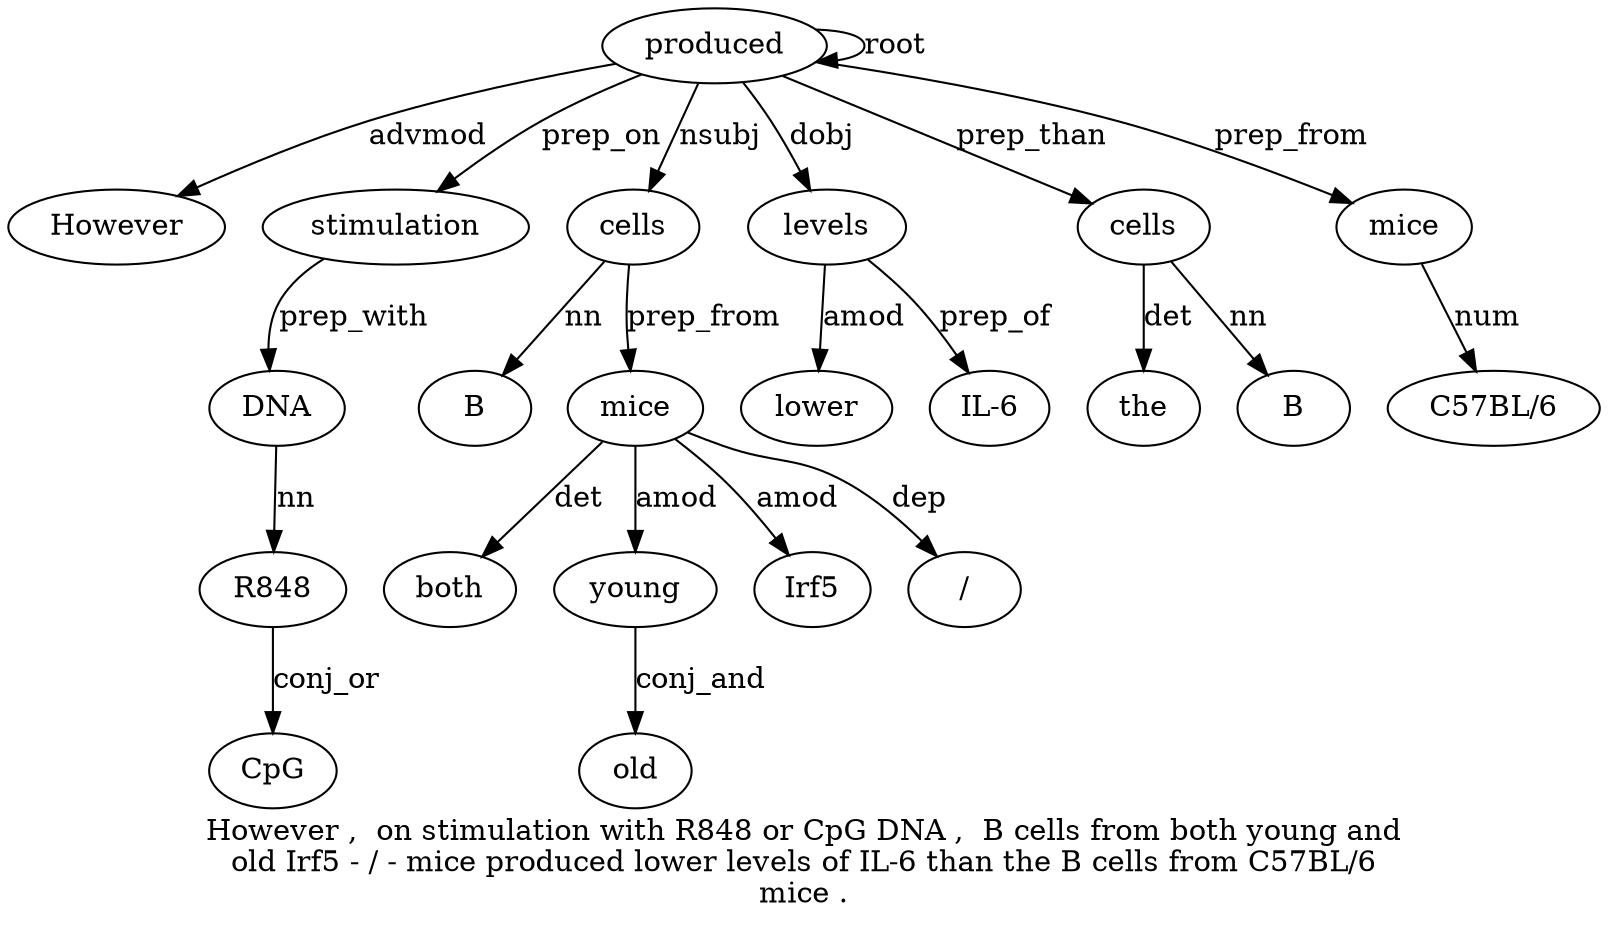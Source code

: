 digraph "However ,  on stimulation with R848 or CpG DNA ,  B cells from both young and old Irf5 - / - mice produced lower levels of IL-6 than the B cells from C57BL/6 mice ." {
label="However ,  on stimulation with R848 or CpG DNA ,  B cells from both young and
old Irf5 - / - mice produced lower levels of IL-6 than the B cells from C57BL/6
mice .";
produced23 [style=filled, fillcolor=white, label=produced];
However1 [style=filled, fillcolor=white, label=However];
produced23 -> However1  [label=advmod];
stimulation4 [style=filled, fillcolor=white, label=stimulation];
produced23 -> stimulation4  [label=prep_on];
DNA9 [style=filled, fillcolor=white, label=DNA];
R8486 [style=filled, fillcolor=white, label=R848];
DNA9 -> R8486  [label=nn];
CpG8 [style=filled, fillcolor=white, label=CpG];
R8486 -> CpG8  [label=conj_or];
stimulation4 -> DNA9  [label=prep_with];
cells12 [style=filled, fillcolor=white, label=cells];
B11 [style=filled, fillcolor=white, label=B];
cells12 -> B11  [label=nn];
produced23 -> cells12  [label=nsubj];
mice22 [style=filled, fillcolor=white, label=mice];
both14 [style=filled, fillcolor=white, label=both];
mice22 -> both14  [label=det];
young15 [style=filled, fillcolor=white, label=young];
mice22 -> young15  [label=amod];
old17 [style=filled, fillcolor=white, label=old];
young15 -> old17  [label=conj_and];
Irf518 [style=filled, fillcolor=white, label=Irf5];
mice22 -> Irf518  [label=amod];
"/20" [style=filled, fillcolor=white, label="/"];
mice22 -> "/20"  [label=dep];
cells12 -> mice22  [label=prep_from];
produced23 -> produced23  [label=root];
levels25 [style=filled, fillcolor=white, label=levels];
lower24 [style=filled, fillcolor=white, label=lower];
levels25 -> lower24  [label=amod];
produced23 -> levels25  [label=dobj];
"IL-627" [style=filled, fillcolor=white, label="IL-6"];
levels25 -> "IL-627"  [label=prep_of];
cells31 [style=filled, fillcolor=white, label=cells];
the29 [style=filled, fillcolor=white, label=the];
cells31 -> the29  [label=det];
B30 [style=filled, fillcolor=white, label=B];
cells31 -> B30  [label=nn];
produced23 -> cells31  [label=prep_than];
mice34 [style=filled, fillcolor=white, label=mice];
"C57BL/633" [style=filled, fillcolor=white, label="C57BL/6"];
mice34 -> "C57BL/633"  [label=num];
produced23 -> mice34  [label=prep_from];
}

